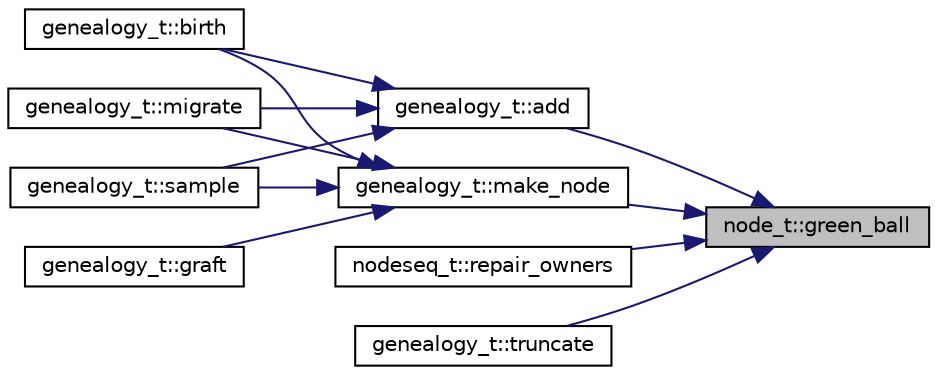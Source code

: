 digraph "node_t::green_ball"
{
 // LATEX_PDF_SIZE
  edge [fontname="Helvetica",fontsize="10",labelfontname="Helvetica",labelfontsize="10"];
  node [fontname="Helvetica",fontsize="10",shape=record];
  rankdir="RL";
  Node1 [label="node_t::green_ball",height=0.2,width=0.4,color="black", fillcolor="grey75", style="filled", fontcolor="black",tooltip="pointer to my green ball"];
  Node1 -> Node2 [dir="back",color="midnightblue",fontsize="10",style="solid",fontname="Helvetica"];
  Node2 [label="genealogy_t::add",height=0.2,width=0.4,color="black", fillcolor="white", style="filled",URL="$classgenealogy__t.html#a140358dfddf568a26cff1d5933bf2627",tooltip=" "];
  Node2 -> Node3 [dir="back",color="midnightblue",fontsize="10",style="solid",fontname="Helvetica"];
  Node3 [label="genealogy_t::birth",height=0.2,width=0.4,color="black", fillcolor="white", style="filled",URL="$classgenealogy__t.html#a36b201488ebd7d7464885cf4651576fe",tooltip="birth into deme d"];
  Node2 -> Node4 [dir="back",color="midnightblue",fontsize="10",style="solid",fontname="Helvetica"];
  Node4 [label="genealogy_t::migrate",height=0.2,width=0.4,color="black", fillcolor="white", style="filled",URL="$classgenealogy__t.html#ac72fa260845cb9f95ddf6814e978e122",tooltip="movement into deme d"];
  Node2 -> Node5 [dir="back",color="midnightblue",fontsize="10",style="solid",fontname="Helvetica"];
  Node5 [label="genealogy_t::sample",height=0.2,width=0.4,color="black", fillcolor="white", style="filled",URL="$classgenealogy__t.html#a47fa3b85b66c8241a1e6217113077534",tooltip="insert a sample node"];
  Node1 -> Node6 [dir="back",color="midnightblue",fontsize="10",style="solid",fontname="Helvetica"];
  Node6 [label="genealogy_t::make_node",height=0.2,width=0.4,color="black", fillcolor="white", style="filled",URL="$classgenealogy__t.html#a29db3270bcc329ea024d1dd5bdf2251d",tooltip=" "];
  Node6 -> Node3 [dir="back",color="midnightblue",fontsize="10",style="solid",fontname="Helvetica"];
  Node6 -> Node7 [dir="back",color="midnightblue",fontsize="10",style="solid",fontname="Helvetica"];
  Node7 [label="genealogy_t::graft",height=0.2,width=0.4,color="black", fillcolor="white", style="filled",URL="$classgenealogy__t.html#ada7968e07a957d1c6b55da9e68133366",tooltip="graft a new lineage into deme d"];
  Node6 -> Node4 [dir="back",color="midnightblue",fontsize="10",style="solid",fontname="Helvetica"];
  Node6 -> Node5 [dir="back",color="midnightblue",fontsize="10",style="solid",fontname="Helvetica"];
  Node1 -> Node8 [dir="back",color="midnightblue",fontsize="10",style="solid",fontname="Helvetica"];
  Node8 [label="nodeseq_t::repair_owners",height=0.2,width=0.4,color="black", fillcolor="white", style="filled",URL="$classnodeseq__t.html#a5f978d0d983fff4ffd5fc2ecfab3c289",tooltip=" "];
  Node1 -> Node9 [dir="back",color="midnightblue",fontsize="10",style="solid",fontname="Helvetica"];
  Node9 [label="genealogy_t::truncate",height=0.2,width=0.4,color="black", fillcolor="white", style="filled",URL="$classgenealogy__t.html#a72148a28fcdca2a58aa2c50784898159",tooltip=" "];
}

